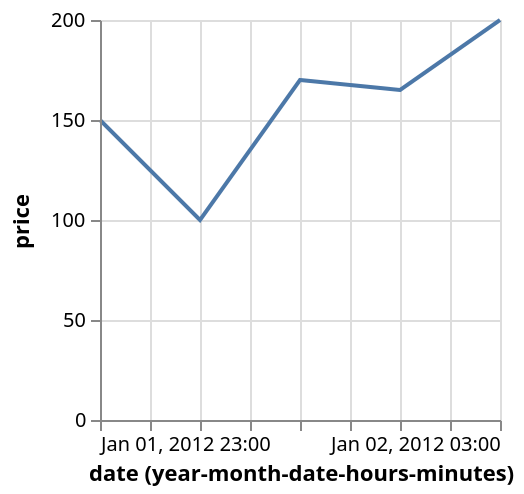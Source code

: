 {
  "$schema": "https://vega.github.io/schema/vega/v4.json",
  "description": "Google's stock price over time.",
  "autosize": "pad",
  "padding": 5,
  "width": 200,
  "height": 200,
  "style": "cell",
  "data": [
    {
      "name": "source_0",
      "values": [
        {"date": "Sun, 01 Jan 2012 23:00:00", "price": 150},
        {"date": "Sun, 02 Jan 2012 00:00:00", "price": 100},
        {"date": "Sun, 02 Jan 2012 01:00:00", "price": 170},
        {"date": "Sun, 02 Jan 2012 02:00:00", "price": 165},
        {"date": "Sun, 02 Jan 2012 03:00:00", "price": 200}
      ]
    },
    {
      "name": "data_0",
      "source": "source_0",
      "transform": [
        {"type": "formula", "expr": "toDate(datum[\"date\"])", "as": "date"},
        {
          "type": "formula",
          "as": "yearmonthdatehoursminutes_date",
          "expr": "datetime(year(datum[\"date\"]), month(datum[\"date\"]), date(datum[\"date\"]), hours(datum[\"date\"]), minutes(datum[\"date\"]), 0, 0)"
        }
      ]
    }
  ],
  "marks": [
    {
      "name": "marks",
      "type": "line",
      "style": ["line"],
      "sort": {
        "field": "datum[\"yearmonthdatehoursminutes_date\"]",
        "order": "descending"
      },
      "from": {"data": "data_0"},
      "encode": {
        "update": {
          "stroke": {"value": "#4c78a8"},
          "tooltip": {
            "signal": "{\"date (year-month-date-hours-minutes)\": utcFormat(datum[\"yearmonthdatehoursminutes_date\"], '%b %d, %Y %H:%M'), \"price\": format(datum[\"price\"], \"\")}"
          },
          "x": {"scale": "x", "field": "yearmonthdatehoursminutes_date"},
          "y": {"scale": "y", "field": "price"},
          "defined": {
            "signal": "datum[\"yearmonthdatehoursminutes_date\"] !== null && !isNaN(datum[\"yearmonthdatehoursminutes_date\"]) && datum[\"price\"] !== null && !isNaN(datum[\"price\"])"
          }
        }
      }
    }
  ],
  "scales": [
    {
      "name": "x",
      "type": "utc",
      "domain": {"data": "data_0", "field": "yearmonthdatehoursminutes_date"},
      "range": [0, {"signal": "width"}]
    },
    {
      "name": "y",
      "type": "linear",
      "domain": {"data": "data_0", "field": "price"},
      "range": [{"signal": "height"}, 0],
      "nice": true,
      "zero": true
    }
  ],
  "axes": [
    {
      "scale": "x",
      "orient": "bottom",
      "grid": false,
      "title": "date (year-month-date-hours-minutes)",
      "labelFlush": true,
      "labelOverlap": true,
      "tickCount": {"signal": "floor(width/40) + 1"},
      "encode": {
        "labels": {
          "update": {
            "text": {"signal": "utcFormat(datum.value, '%b %d, %Y %H:%M')"}
          }
        }
      },
      "zindex": 1
    },
    {
      "scale": "x",
      "orient": "bottom",
      "gridScale": "y",
      "grid": true,
      "tickCount": {"signal": "floor(width/40) + 1"},
      "domain": false,
      "labels": false,
      "maxExtent": 0,
      "minExtent": 0,
      "ticks": false,
      "zindex": 0
    },
    {
      "scale": "y",
      "orient": "left",
      "grid": false,
      "title": "price",
      "labelOverlap": true,
      "tickCount": {"signal": "floor(height/40) + 1"},
      "zindex": 1
    },
    {
      "scale": "y",
      "orient": "left",
      "gridScale": "x",
      "grid": true,
      "tickCount": {"signal": "floor(height/40) + 1"},
      "domain": false,
      "labels": false,
      "maxExtent": 0,
      "minExtent": 0,
      "ticks": false,
      "zindex": 0
    }
  ],
  "config": {"axisY": {"minExtent": 30}}
}
